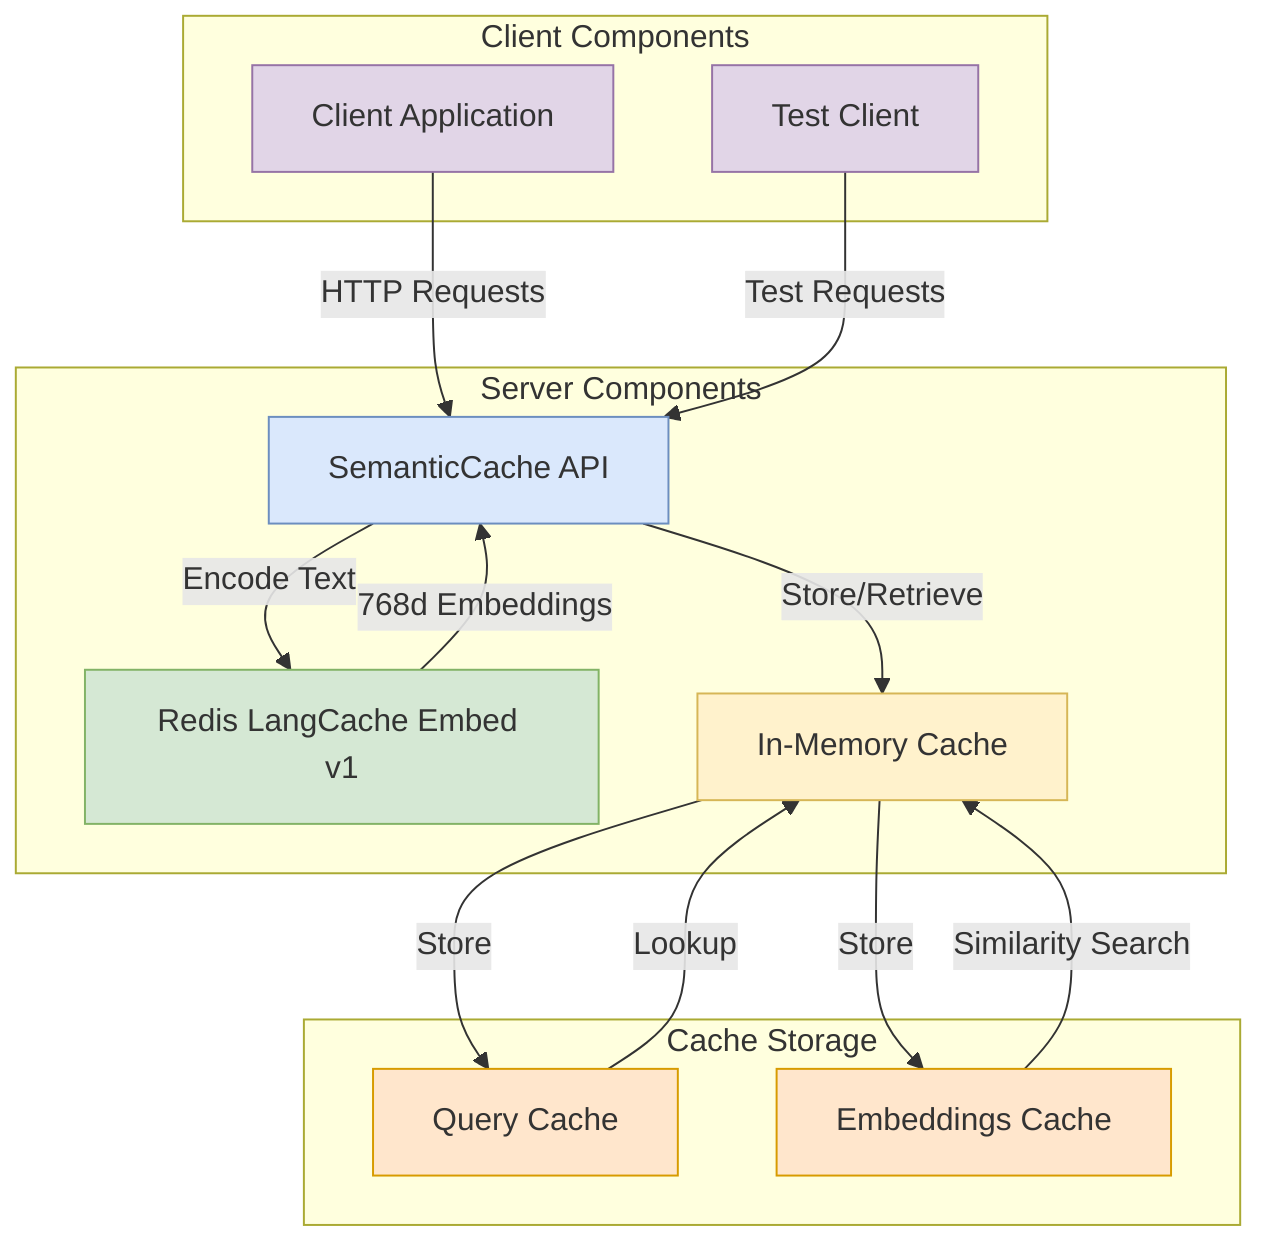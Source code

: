 graph TB
    subgraph Client Components
        client[Client Application]
        testClient[Test Client]
        style client fill:#e1d5e7,stroke:#9673a6
        style testClient fill:#e1d5e7,stroke:#9673a6
    end

    subgraph Server Components
        api[SemanticCache API]
        model[Redis LangCache Embed v1]
        cache[In-Memory Cache]
        style api fill:#dae8fc,stroke:#6c8ebf
        style model fill:#d5e8d4,stroke:#82b366
        style cache fill:#fff2cc,stroke:#d6b656
    end

    subgraph Cache Storage
        queries[Query Cache]
        embeddings[Embeddings Cache]
        style queries fill:#ffe6cc,stroke:#d79b00
        style embeddings fill:#ffe6cc,stroke:#d79b00
    end

    client --> |HTTP Requests| api
    testClient --> |Test Requests| api
    api --> |Encode Text| model
    model --> |768d Embeddings| api
    api --> |Store/Retrieve| cache
    
    cache --> |Store| queries
    cache --> |Store| embeddings
    queries --> |Lookup| cache
    embeddings --> |Similarity Search| cache

    classDef default fill:#f9f9f9,stroke:#333,stroke-width:1px
    classDef interface fill:#f9f,stroke:#333,stroke-width:2px